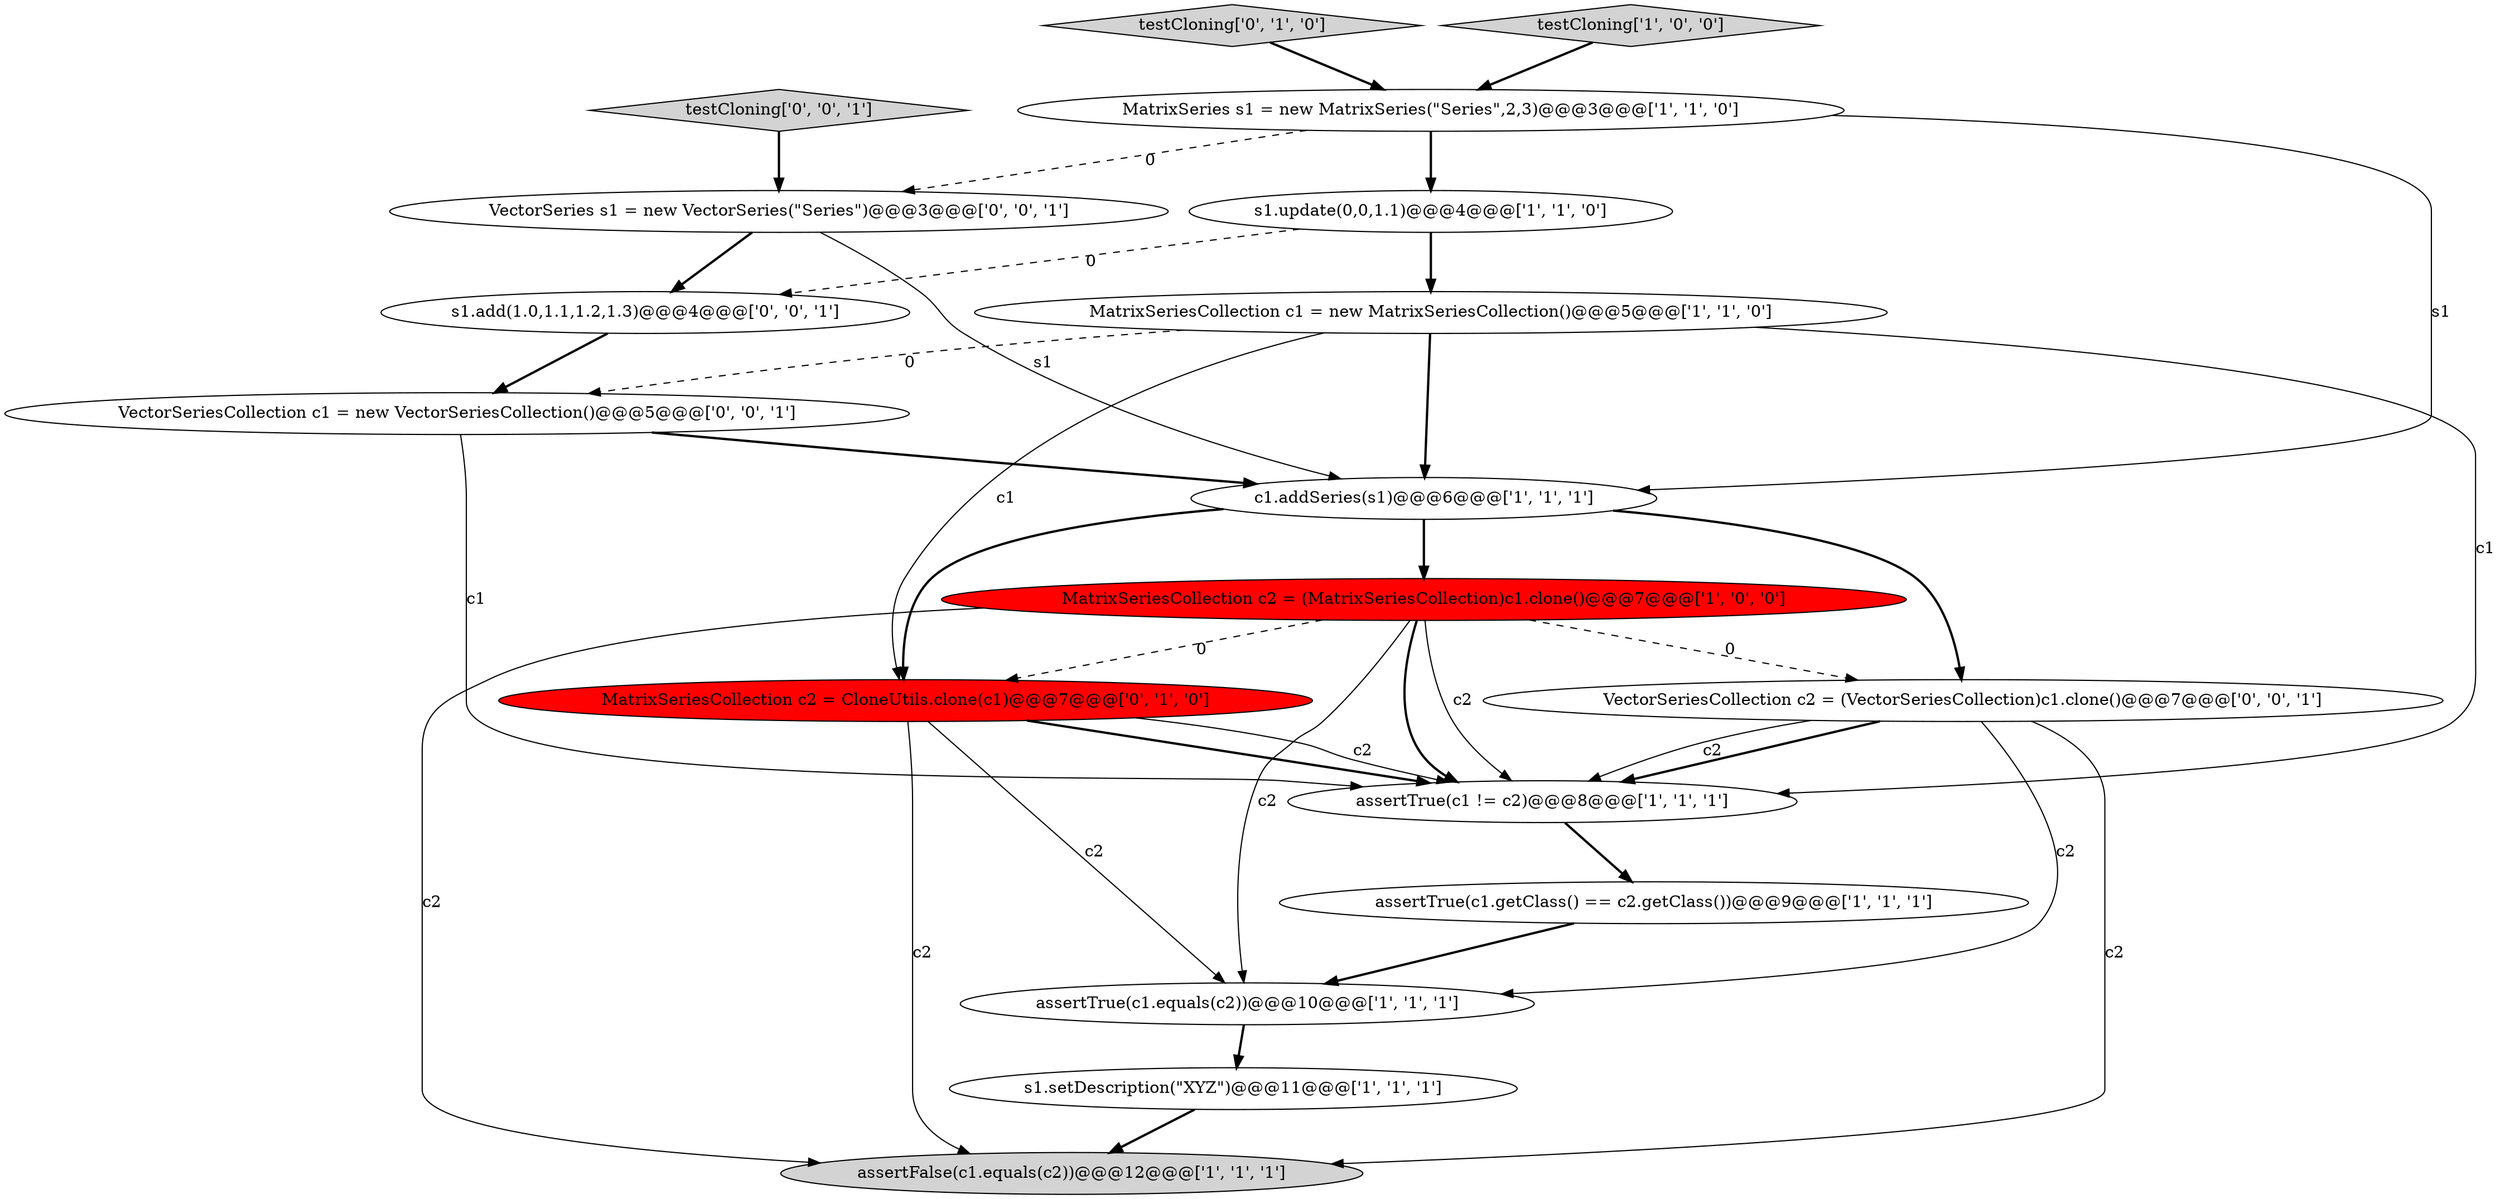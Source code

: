 digraph {
1 [style = filled, label = "MatrixSeries s1 = new MatrixSeries(\"Series\",2,3)@@@3@@@['1', '1', '0']", fillcolor = white, shape = ellipse image = "AAA0AAABBB1BBB"];
9 [style = filled, label = "s1.setDescription(\"XYZ\")@@@11@@@['1', '1', '1']", fillcolor = white, shape = ellipse image = "AAA0AAABBB1BBB"];
14 [style = filled, label = "VectorSeriesCollection c1 = new VectorSeriesCollection()@@@5@@@['0', '0', '1']", fillcolor = white, shape = ellipse image = "AAA0AAABBB3BBB"];
4 [style = filled, label = "MatrixSeriesCollection c2 = (MatrixSeriesCollection)c1.clone()@@@7@@@['1', '0', '0']", fillcolor = red, shape = ellipse image = "AAA1AAABBB1BBB"];
11 [style = filled, label = "testCloning['0', '1', '0']", fillcolor = lightgray, shape = diamond image = "AAA0AAABBB2BBB"];
13 [style = filled, label = "testCloning['0', '0', '1']", fillcolor = lightgray, shape = diamond image = "AAA0AAABBB3BBB"];
15 [style = filled, label = "VectorSeries s1 = new VectorSeries(\"Series\")@@@3@@@['0', '0', '1']", fillcolor = white, shape = ellipse image = "AAA0AAABBB3BBB"];
17 [style = filled, label = "s1.add(1.0,1.1,1.2,1.3)@@@4@@@['0', '0', '1']", fillcolor = white, shape = ellipse image = "AAA0AAABBB3BBB"];
3 [style = filled, label = "s1.update(0,0,1.1)@@@4@@@['1', '1', '0']", fillcolor = white, shape = ellipse image = "AAA0AAABBB1BBB"];
10 [style = filled, label = "MatrixSeriesCollection c1 = new MatrixSeriesCollection()@@@5@@@['1', '1', '0']", fillcolor = white, shape = ellipse image = "AAA0AAABBB1BBB"];
7 [style = filled, label = "assertTrue(c1.getClass() == c2.getClass())@@@9@@@['1', '1', '1']", fillcolor = white, shape = ellipse image = "AAA0AAABBB1BBB"];
2 [style = filled, label = "testCloning['1', '0', '0']", fillcolor = lightgray, shape = diamond image = "AAA0AAABBB1BBB"];
8 [style = filled, label = "assertFalse(c1.equals(c2))@@@12@@@['1', '1', '1']", fillcolor = lightgray, shape = ellipse image = "AAA0AAABBB1BBB"];
16 [style = filled, label = "VectorSeriesCollection c2 = (VectorSeriesCollection)c1.clone()@@@7@@@['0', '0', '1']", fillcolor = white, shape = ellipse image = "AAA0AAABBB3BBB"];
6 [style = filled, label = "assertTrue(c1 != c2)@@@8@@@['1', '1', '1']", fillcolor = white, shape = ellipse image = "AAA0AAABBB1BBB"];
0 [style = filled, label = "assertTrue(c1.equals(c2))@@@10@@@['1', '1', '1']", fillcolor = white, shape = ellipse image = "AAA0AAABBB1BBB"];
5 [style = filled, label = "c1.addSeries(s1)@@@6@@@['1', '1', '1']", fillcolor = white, shape = ellipse image = "AAA0AAABBB1BBB"];
12 [style = filled, label = "MatrixSeriesCollection c2 = CloneUtils.clone(c1)@@@7@@@['0', '1', '0']", fillcolor = red, shape = ellipse image = "AAA1AAABBB2BBB"];
0->9 [style = bold, label=""];
3->17 [style = dashed, label="0"];
4->16 [style = dashed, label="0"];
10->6 [style = solid, label="c1"];
4->6 [style = bold, label=""];
11->1 [style = bold, label=""];
14->6 [style = solid, label="c1"];
2->1 [style = bold, label=""];
1->15 [style = dashed, label="0"];
16->6 [style = bold, label=""];
12->8 [style = solid, label="c2"];
1->3 [style = bold, label=""];
7->0 [style = bold, label=""];
12->6 [style = solid, label="c2"];
9->8 [style = bold, label=""];
12->6 [style = bold, label=""];
4->8 [style = solid, label="c2"];
4->0 [style = solid, label="c2"];
4->12 [style = dashed, label="0"];
12->0 [style = solid, label="c2"];
5->16 [style = bold, label=""];
16->0 [style = solid, label="c2"];
3->10 [style = bold, label=""];
1->5 [style = solid, label="s1"];
15->17 [style = bold, label=""];
16->6 [style = solid, label="c2"];
10->5 [style = bold, label=""];
5->12 [style = bold, label=""];
17->14 [style = bold, label=""];
15->5 [style = solid, label="s1"];
5->4 [style = bold, label=""];
4->6 [style = solid, label="c2"];
13->15 [style = bold, label=""];
6->7 [style = bold, label=""];
16->8 [style = solid, label="c2"];
10->14 [style = dashed, label="0"];
10->12 [style = solid, label="c1"];
14->5 [style = bold, label=""];
}

